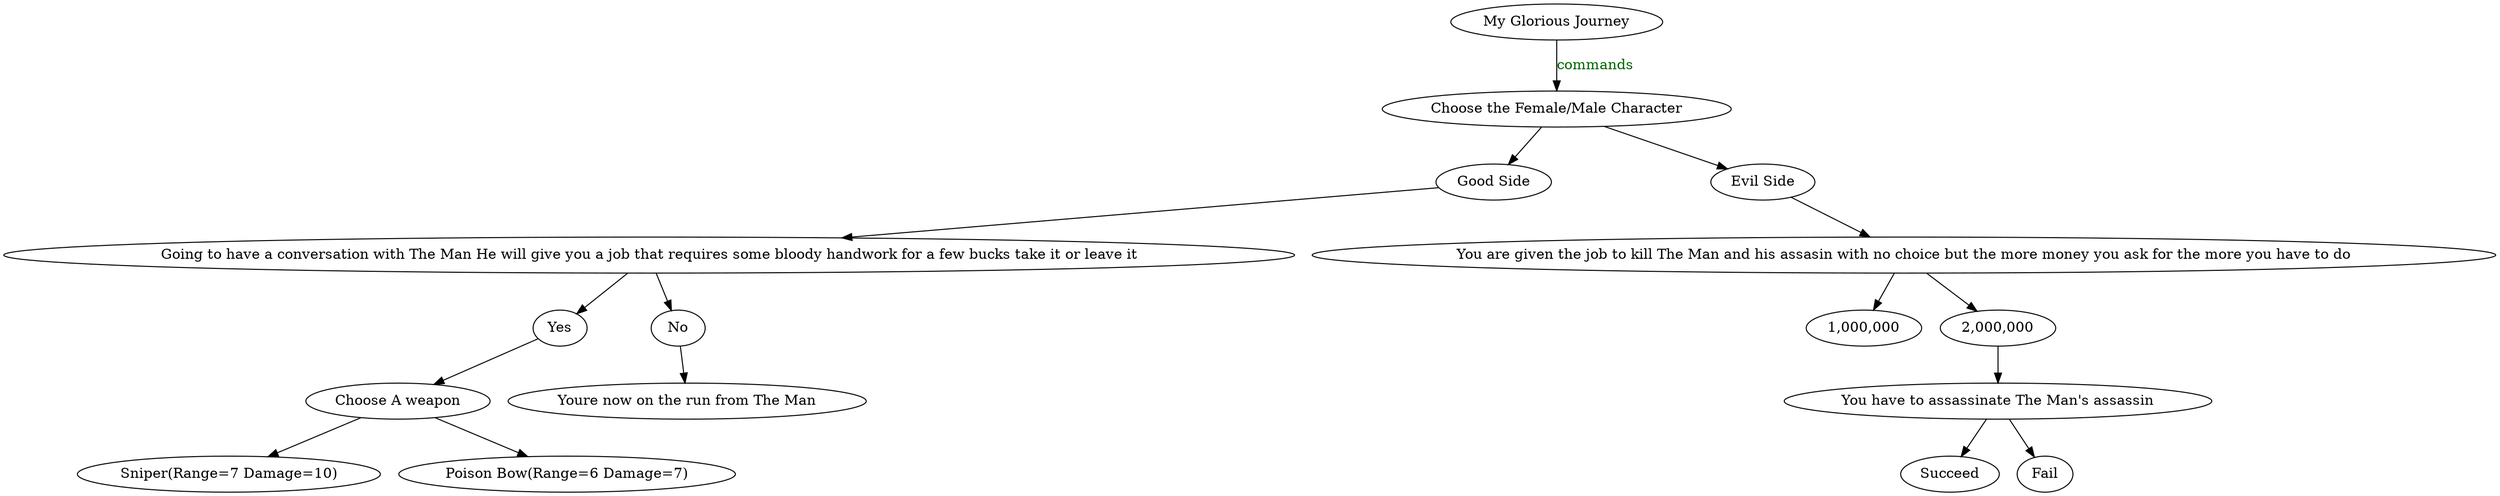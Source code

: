 Digraph smiple_map {

A[label="My Glorious Journey"]           // node B
B[label="Choose the Female/Male Character"]         // node E
C[label="Good Side"]
D[label="Evil Side"]
E[label="Going to have a conversation with The Man He will give you a job that requires some bloody handwork for a few bucks take it or leave it"]
F[label="You are given the job to kill The Man and his assasin with no choice but the more money you ask for the more you have to do"]
G[label="Yes"]
I[label="No"]
H[label="1,000,000"]
J[label="2,000,000"]
T[label="Choose A weapon"]
Y[label="Youre now on the run from The Man"]
O[label="You have to assassinate The Man's assassin"]
P[label="Succeed"]
R[label="Fail"]
Q[label="Sniper(Range=7 Damage=10)"]
W[label="Poison Bow(Range=6 Damage=7)"]




A->B [label="commands", fontcolor=darkgreen ]
B -> C
B -> D
C -> E
D -> F
E -> G
E -> I
F -> H
F-> J
G -> T
I -> Y
J -> O
O -> P
O -> R
T -> Q
T -> W

}